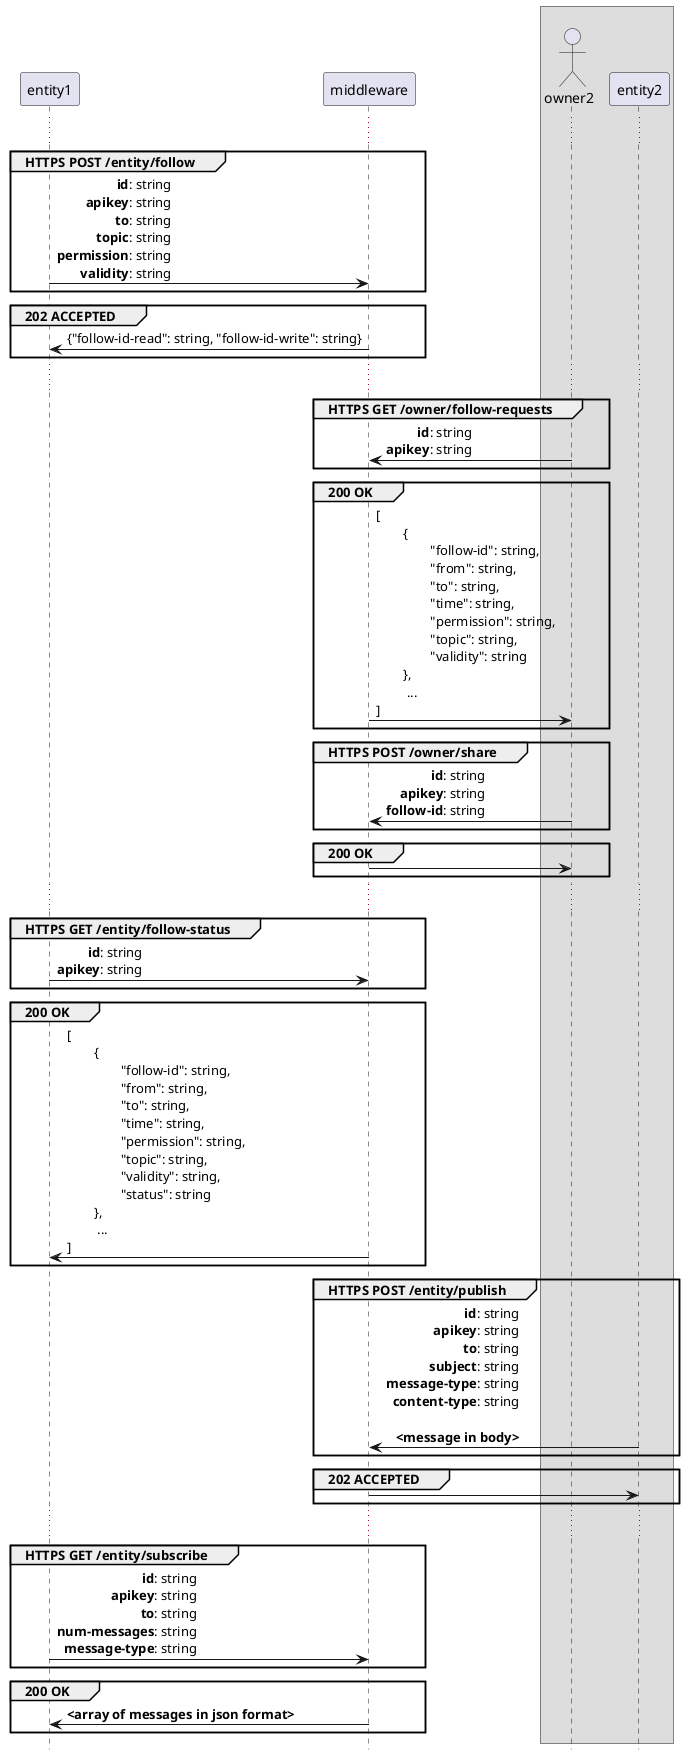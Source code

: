 @startuml
hide footbox


...
group HTTPS POST /entity/follow
entity1 -> middleware: **id**: string\r**apikey**: string\r**to**: string\r**topic**: string\r**permission**: string\r**validity**: string
end

group 202 ACCEPTED
middleware -> entity1: {"follow-id-read": string, "follow-id-write": string}
end

...



box " "
    actor owner2

	participant entity2
end box

group HTTPS GET /owner/follow-requests
owner2 -> middleware:**id**: string\r**apikey**: string
end

group 200 OK
middleware -> owner2: [\l\t{\t\r\t\t"follow-id": string,\r\t\t"from": string,\r\t\t"to": string,\r\t\t"time": string,\r\t\t"permission": string,\r\t\t"topic": string,\r\t\t"validity": string\r\t},\l\t ...\l]
end

group HTTPS POST /owner/share
owner2 -> middleware : **id**: string\r**apikey**: string\r**follow-id**: string
end

group 200 OK
middleware -> owner2
end

...
group HTTPS GET /entity/follow-status
entity1 -> middleware: **id**: string\r**apikey**: string
end

group 200 OK
middleware -> entity1: [\l\t{\t\r\t\t"follow-id": string,\r\t\t"from": string,\r\t\t"to": string,\r\t\t"time": string,\r\t\t"permission": string,\r\t\t"topic": string,\r\t\t"validity": string,\r\t\t"status": string\r\t},\l\t ...\l]
end


group HTTPS POST /entity/publish
entity2 -> middleware: **id**: string\r**apikey**: string\r**to**: string\r**subject**: string\r**message-type**: string\r**content-type**: string\r\r**<message in body>**
end

group 202 ACCEPTED
middleware -> entity2:
end

...
group HTTPS GET /entity/subscribe

entity1 -> middleware: **id**: string\r**apikey**: string\r**to**: string\r**num-messages**: string\r**message-type**: string
end

group 200 OK
middleware -> entity1: **<array of messages in json format>**
end

@enduml
